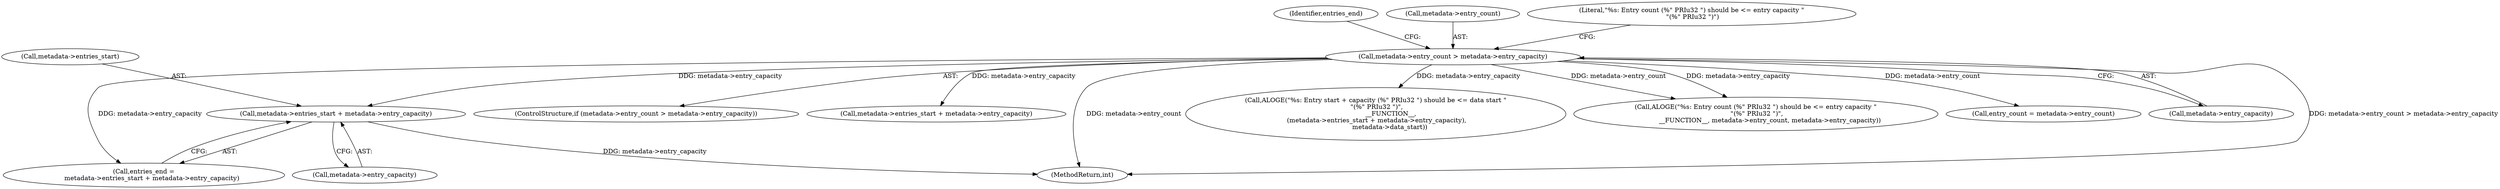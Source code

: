 digraph "0_Android_e9e44f797742f52996ebf307740dad58c28fd9b5_0@pointer" {
"1000218" [label="(Call,metadata->entries_start + metadata->entry_capacity)"];
"1000196" [label="(Call,metadata->entry_count > metadata->entry_capacity)"];
"1000195" [label="(ControlStructure,if (metadata->entry_count > metadata->entry_capacity))"];
"1000501" [label="(MethodReturn,int)"];
"1000241" [label="(Call,metadata->entries_start + metadata->entry_capacity)"];
"1000216" [label="(Call,entries_end =\n        metadata->entries_start + metadata->entry_capacity)"];
"1000238" [label="(Call,ALOGE(\"%s: Entry start + capacity (%\" PRIu32 \") should be <= data start \"\n \"(%\" PRIu32 \")\",\n               __FUNCTION__,\n (metadata->entries_start + metadata->entry_capacity),\n              metadata->data_start))"];
"1000196" [label="(Call,metadata->entry_count > metadata->entry_capacity)"];
"1000204" [label="(Call,ALOGE(\"%s: Entry count (%\" PRIu32 \") should be <= entry capacity \"\n \"(%\" PRIu32 \")\",\n              __FUNCTION__, metadata->entry_count, metadata->entry_capacity))"];
"1000222" [label="(Call,metadata->entry_capacity)"];
"1000217" [label="(Identifier,entries_end)"];
"1000292" [label="(Call,entry_count = metadata->entry_count)"];
"1000219" [label="(Call,metadata->entries_start)"];
"1000200" [label="(Call,metadata->entry_capacity)"];
"1000218" [label="(Call,metadata->entries_start + metadata->entry_capacity)"];
"1000197" [label="(Call,metadata->entry_count)"];
"1000205" [label="(Literal,\"%s: Entry count (%\" PRIu32 \") should be <= entry capacity \"\n \"(%\" PRIu32 \")\")"];
"1000218" -> "1000216"  [label="AST: "];
"1000218" -> "1000222"  [label="CFG: "];
"1000219" -> "1000218"  [label="AST: "];
"1000222" -> "1000218"  [label="AST: "];
"1000216" -> "1000218"  [label="CFG: "];
"1000218" -> "1000501"  [label="DDG: metadata->entry_capacity"];
"1000196" -> "1000218"  [label="DDG: metadata->entry_capacity"];
"1000196" -> "1000195"  [label="AST: "];
"1000196" -> "1000200"  [label="CFG: "];
"1000197" -> "1000196"  [label="AST: "];
"1000200" -> "1000196"  [label="AST: "];
"1000205" -> "1000196"  [label="CFG: "];
"1000217" -> "1000196"  [label="CFG: "];
"1000196" -> "1000501"  [label="DDG: metadata->entry_count"];
"1000196" -> "1000501"  [label="DDG: metadata->entry_count > metadata->entry_capacity"];
"1000196" -> "1000204"  [label="DDG: metadata->entry_count"];
"1000196" -> "1000204"  [label="DDG: metadata->entry_capacity"];
"1000196" -> "1000216"  [label="DDG: metadata->entry_capacity"];
"1000196" -> "1000238"  [label="DDG: metadata->entry_capacity"];
"1000196" -> "1000241"  [label="DDG: metadata->entry_capacity"];
"1000196" -> "1000292"  [label="DDG: metadata->entry_count"];
}
